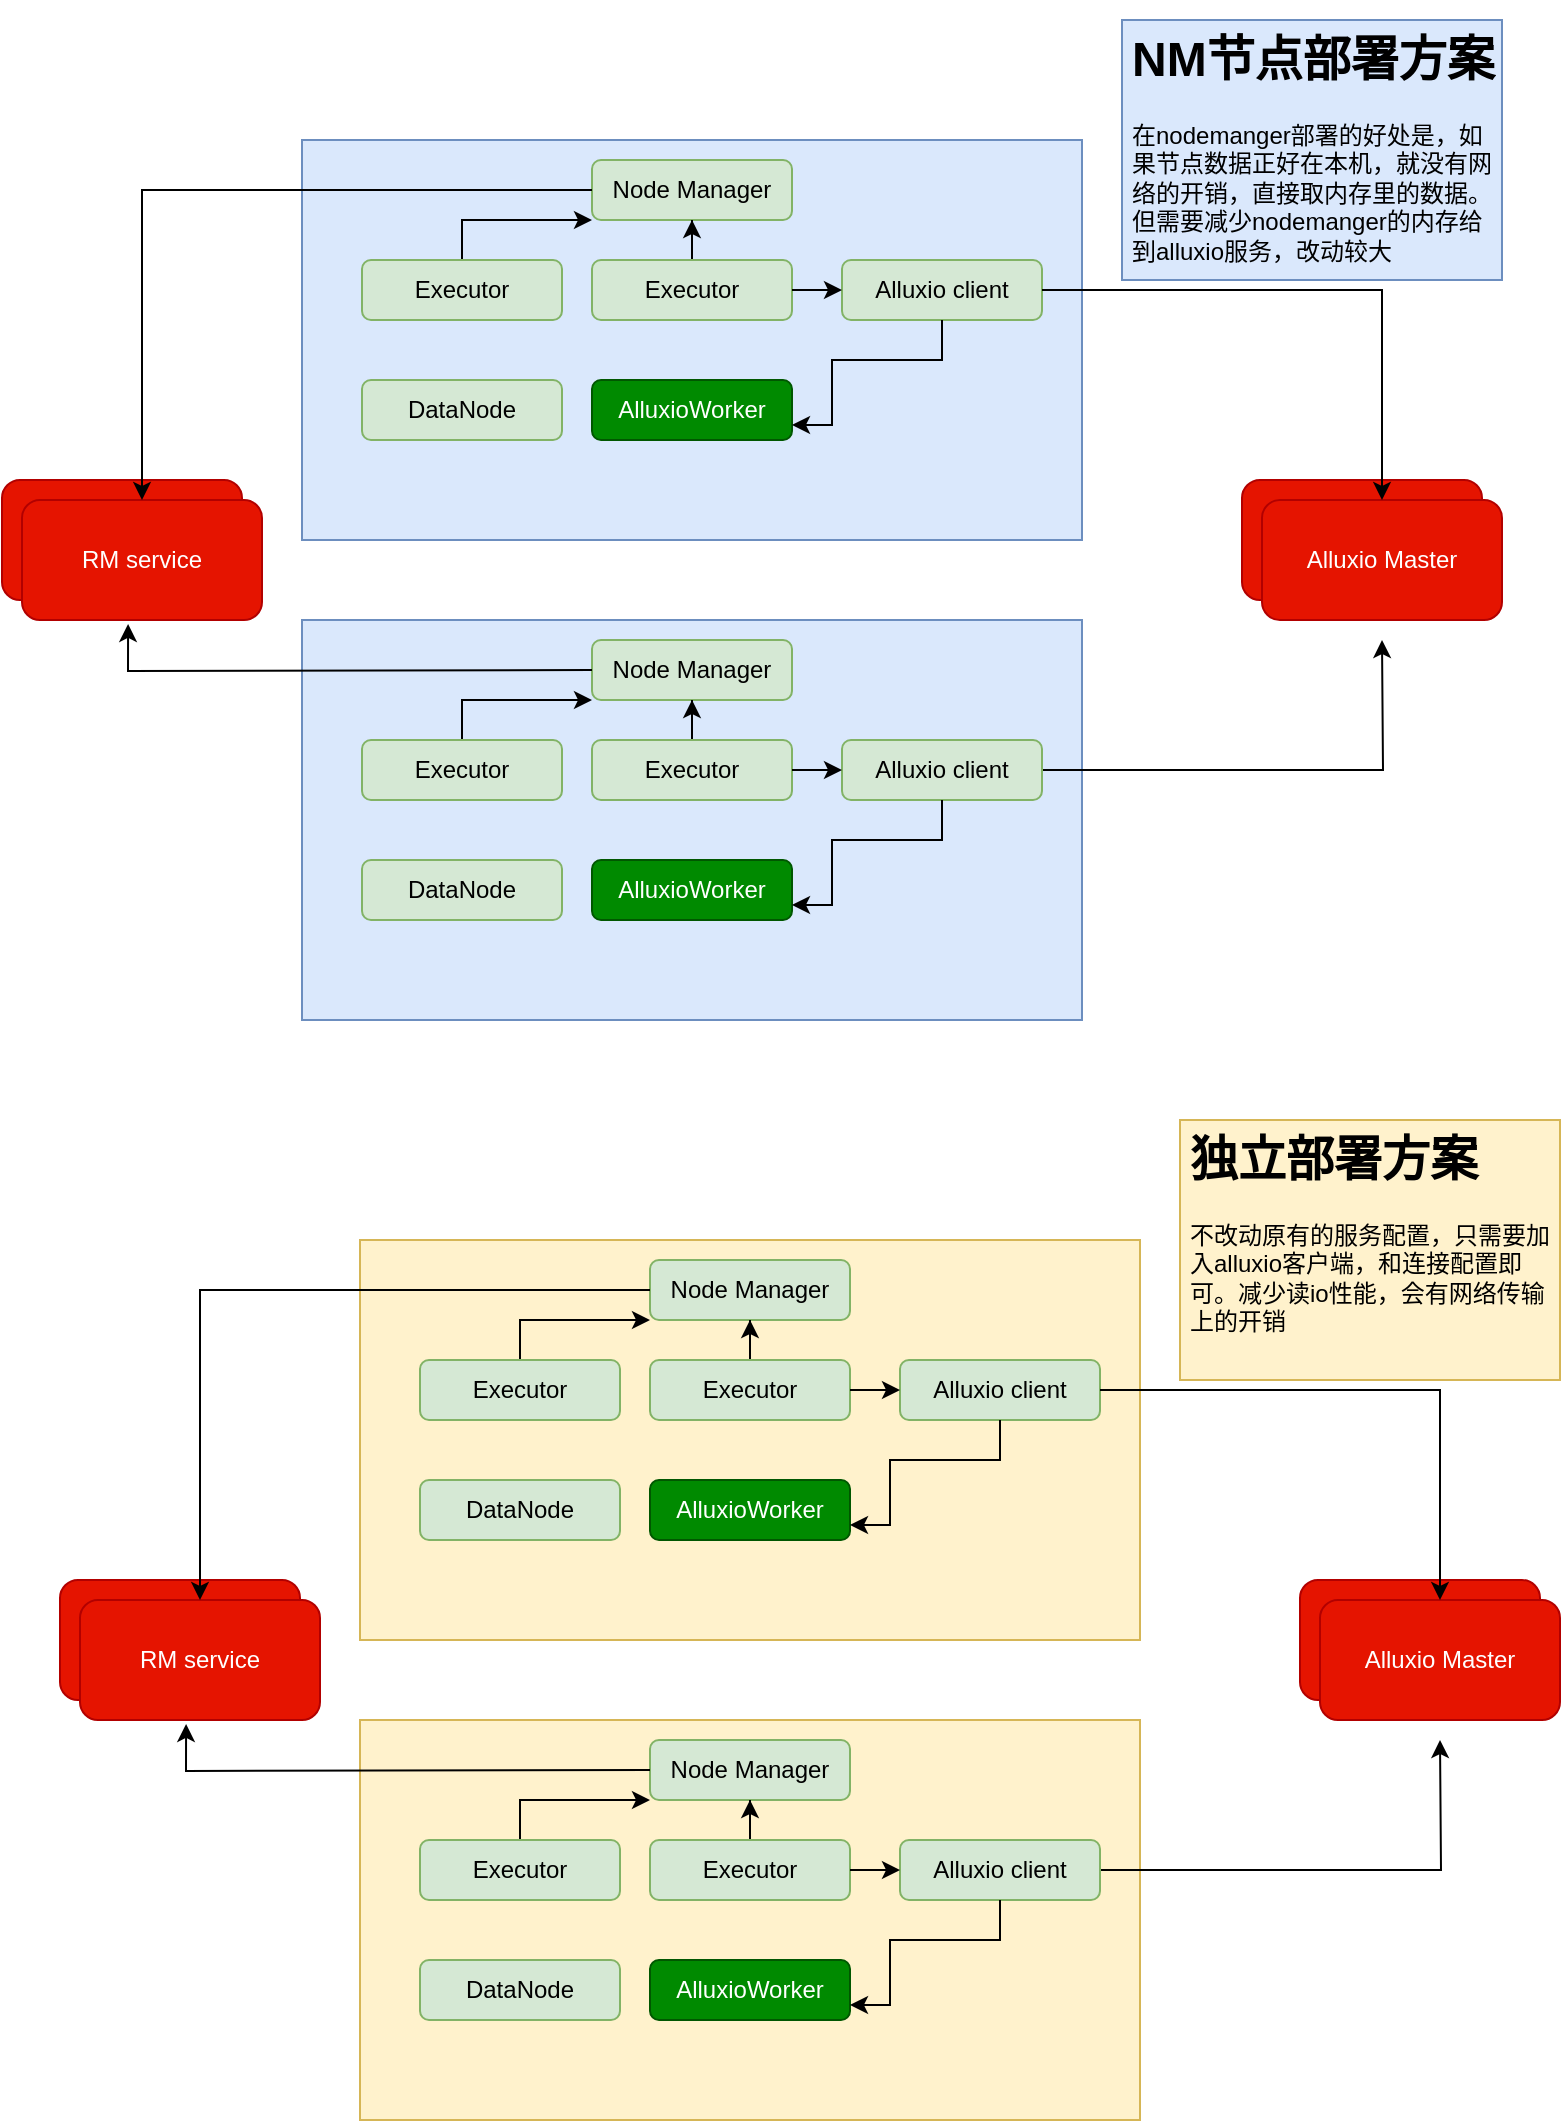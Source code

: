 <mxfile version="15.7.4" type="github">
  <diagram id="t_1q5KEKuvA8vM5OTTdt" name="Page-1">
    <mxGraphModel dx="1422" dy="762" grid="1" gridSize="10" guides="1" tooltips="1" connect="1" arrows="1" fold="1" page="1" pageScale="1" pageWidth="827" pageHeight="1169" math="0" shadow="0">
      <root>
        <mxCell id="0" />
        <mxCell id="1" parent="0" />
        <mxCell id="02zp73fsQsVZQxTClNC5-87" value="" style="group" vertex="1" connectable="0" parent="1">
          <mxGeometry x="10" y="10" width="750" height="500" as="geometry" />
        </mxCell>
        <mxCell id="02zp73fsQsVZQxTClNC5-2" value="" style="rounded=0;whiteSpace=wrap;html=1;fillColor=#dae8fc;strokeColor=#6c8ebf;" vertex="1" parent="02zp73fsQsVZQxTClNC5-87">
          <mxGeometry x="150" y="60" width="390" height="200" as="geometry" />
        </mxCell>
        <mxCell id="02zp73fsQsVZQxTClNC5-3" value="Node Manager" style="rounded=1;whiteSpace=wrap;html=1;fillColor=#d5e8d4;strokeColor=#82b366;" vertex="1" parent="02zp73fsQsVZQxTClNC5-87">
          <mxGeometry x="295" y="70" width="100" height="30" as="geometry" />
        </mxCell>
        <mxCell id="02zp73fsQsVZQxTClNC5-4" value="" style="rounded=1;whiteSpace=wrap;html=1;fillColor=#e51400;fontColor=#ffffff;strokeColor=#B20000;" vertex="1" parent="02zp73fsQsVZQxTClNC5-87">
          <mxGeometry x="620" y="230" width="120" height="60" as="geometry" />
        </mxCell>
        <mxCell id="02zp73fsQsVZQxTClNC5-26" style="edgeStyle=orthogonalEdgeStyle;rounded=0;orthogonalLoop=1;jettySize=auto;html=1;exitX=0.5;exitY=0;exitDx=0;exitDy=0;entryX=0;entryY=1;entryDx=0;entryDy=0;" edge="1" parent="02zp73fsQsVZQxTClNC5-87" source="02zp73fsQsVZQxTClNC5-5" target="02zp73fsQsVZQxTClNC5-3">
          <mxGeometry relative="1" as="geometry" />
        </mxCell>
        <mxCell id="02zp73fsQsVZQxTClNC5-5" value="Executor" style="rounded=1;whiteSpace=wrap;html=1;fillColor=#d5e8d4;strokeColor=#82b366;" vertex="1" parent="02zp73fsQsVZQxTClNC5-87">
          <mxGeometry x="180" y="120" width="100" height="30" as="geometry" />
        </mxCell>
        <mxCell id="02zp73fsQsVZQxTClNC5-25" style="edgeStyle=orthogonalEdgeStyle;rounded=0;orthogonalLoop=1;jettySize=auto;html=1;exitX=0.5;exitY=0;exitDx=0;exitDy=0;" edge="1" parent="02zp73fsQsVZQxTClNC5-87" source="02zp73fsQsVZQxTClNC5-6" target="02zp73fsQsVZQxTClNC5-3">
          <mxGeometry relative="1" as="geometry" />
        </mxCell>
        <mxCell id="02zp73fsQsVZQxTClNC5-6" value="Executor" style="rounded=1;whiteSpace=wrap;html=1;fillColor=#d5e8d4;strokeColor=#82b366;" vertex="1" parent="02zp73fsQsVZQxTClNC5-87">
          <mxGeometry x="295" y="120" width="100" height="30" as="geometry" />
        </mxCell>
        <mxCell id="02zp73fsQsVZQxTClNC5-7" value="Alluxio client" style="rounded=1;whiteSpace=wrap;html=1;fillColor=#d5e8d4;strokeColor=#82b366;" vertex="1" parent="02zp73fsQsVZQxTClNC5-87">
          <mxGeometry x="420" y="120" width="100" height="30" as="geometry" />
        </mxCell>
        <mxCell id="02zp73fsQsVZQxTClNC5-27" style="edgeStyle=orthogonalEdgeStyle;rounded=0;orthogonalLoop=1;jettySize=auto;html=1;exitX=1;exitY=0.5;exitDx=0;exitDy=0;entryX=0;entryY=0.5;entryDx=0;entryDy=0;" edge="1" parent="02zp73fsQsVZQxTClNC5-87" source="02zp73fsQsVZQxTClNC5-6" target="02zp73fsQsVZQxTClNC5-7">
          <mxGeometry relative="1" as="geometry" />
        </mxCell>
        <mxCell id="02zp73fsQsVZQxTClNC5-8" value="DataNode" style="rounded=1;whiteSpace=wrap;html=1;fillColor=#d5e8d4;strokeColor=#82b366;" vertex="1" parent="02zp73fsQsVZQxTClNC5-87">
          <mxGeometry x="180" y="180" width="100" height="30" as="geometry" />
        </mxCell>
        <mxCell id="02zp73fsQsVZQxTClNC5-9" value="AlluxioWorker" style="rounded=1;whiteSpace=wrap;html=1;fillColor=#008a00;strokeColor=#005700;fontColor=#ffffff;" vertex="1" parent="02zp73fsQsVZQxTClNC5-87">
          <mxGeometry x="295" y="180" width="100" height="30" as="geometry" />
        </mxCell>
        <mxCell id="02zp73fsQsVZQxTClNC5-31" style="edgeStyle=orthogonalEdgeStyle;rounded=0;orthogonalLoop=1;jettySize=auto;html=1;entryX=1;entryY=0.75;entryDx=0;entryDy=0;" edge="1" parent="02zp73fsQsVZQxTClNC5-87" source="02zp73fsQsVZQxTClNC5-7" target="02zp73fsQsVZQxTClNC5-9">
          <mxGeometry relative="1" as="geometry">
            <Array as="points">
              <mxPoint x="470" y="170" />
              <mxPoint x="415" y="170" />
              <mxPoint x="415" y="203" />
            </Array>
          </mxGeometry>
        </mxCell>
        <mxCell id="02zp73fsQsVZQxTClNC5-10" value="Alluxio Master" style="rounded=1;whiteSpace=wrap;html=1;fillColor=#e51400;fontColor=#ffffff;strokeColor=#B20000;" vertex="1" parent="02zp73fsQsVZQxTClNC5-87">
          <mxGeometry x="630" y="240" width="120" height="60" as="geometry" />
        </mxCell>
        <mxCell id="02zp73fsQsVZQxTClNC5-32" style="edgeStyle=orthogonalEdgeStyle;rounded=0;orthogonalLoop=1;jettySize=auto;html=1;exitX=1;exitY=0.5;exitDx=0;exitDy=0;" edge="1" parent="02zp73fsQsVZQxTClNC5-87" source="02zp73fsQsVZQxTClNC5-7" target="02zp73fsQsVZQxTClNC5-10">
          <mxGeometry relative="1" as="geometry" />
        </mxCell>
        <mxCell id="02zp73fsQsVZQxTClNC5-20" value="" style="rounded=1;whiteSpace=wrap;html=1;fillColor=#e51400;fontColor=#ffffff;strokeColor=#B20000;" vertex="1" parent="02zp73fsQsVZQxTClNC5-87">
          <mxGeometry y="230" width="120" height="60" as="geometry" />
        </mxCell>
        <mxCell id="02zp73fsQsVZQxTClNC5-21" value="RM service" style="rounded=1;whiteSpace=wrap;html=1;fillColor=#e51400;fontColor=#ffffff;strokeColor=#B20000;" vertex="1" parent="02zp73fsQsVZQxTClNC5-87">
          <mxGeometry x="10" y="240" width="120" height="60" as="geometry" />
        </mxCell>
        <mxCell id="02zp73fsQsVZQxTClNC5-22" style="edgeStyle=orthogonalEdgeStyle;rounded=0;orthogonalLoop=1;jettySize=auto;html=1;exitX=0;exitY=0.5;exitDx=0;exitDy=0;entryX=0.5;entryY=0;entryDx=0;entryDy=0;" edge="1" parent="02zp73fsQsVZQxTClNC5-87" source="02zp73fsQsVZQxTClNC5-3" target="02zp73fsQsVZQxTClNC5-21">
          <mxGeometry relative="1" as="geometry" />
        </mxCell>
        <mxCell id="02zp73fsQsVZQxTClNC5-43" value="" style="rounded=0;whiteSpace=wrap;html=1;fillColor=#dae8fc;strokeColor=#6c8ebf;" vertex="1" parent="02zp73fsQsVZQxTClNC5-87">
          <mxGeometry x="150" y="300" width="390" height="200" as="geometry" />
        </mxCell>
        <mxCell id="02zp73fsQsVZQxTClNC5-44" value="Node Manager" style="rounded=1;whiteSpace=wrap;html=1;fillColor=#d5e8d4;strokeColor=#82b366;" vertex="1" parent="02zp73fsQsVZQxTClNC5-87">
          <mxGeometry x="295" y="310" width="100" height="30" as="geometry" />
        </mxCell>
        <mxCell id="02zp73fsQsVZQxTClNC5-45" style="edgeStyle=orthogonalEdgeStyle;rounded=0;orthogonalLoop=1;jettySize=auto;html=1;exitX=0.5;exitY=0;exitDx=0;exitDy=0;entryX=0;entryY=1;entryDx=0;entryDy=0;" edge="1" parent="02zp73fsQsVZQxTClNC5-87" source="02zp73fsQsVZQxTClNC5-46" target="02zp73fsQsVZQxTClNC5-44">
          <mxGeometry relative="1" as="geometry" />
        </mxCell>
        <mxCell id="02zp73fsQsVZQxTClNC5-46" value="Executor" style="rounded=1;whiteSpace=wrap;html=1;fillColor=#d5e8d4;strokeColor=#82b366;" vertex="1" parent="02zp73fsQsVZQxTClNC5-87">
          <mxGeometry x="180" y="360" width="100" height="30" as="geometry" />
        </mxCell>
        <mxCell id="02zp73fsQsVZQxTClNC5-47" style="edgeStyle=orthogonalEdgeStyle;rounded=0;orthogonalLoop=1;jettySize=auto;html=1;exitX=0.5;exitY=0;exitDx=0;exitDy=0;" edge="1" parent="02zp73fsQsVZQxTClNC5-87" source="02zp73fsQsVZQxTClNC5-49" target="02zp73fsQsVZQxTClNC5-44">
          <mxGeometry relative="1" as="geometry" />
        </mxCell>
        <mxCell id="02zp73fsQsVZQxTClNC5-49" value="Executor" style="rounded=1;whiteSpace=wrap;html=1;fillColor=#d5e8d4;strokeColor=#82b366;" vertex="1" parent="02zp73fsQsVZQxTClNC5-87">
          <mxGeometry x="295" y="360" width="100" height="30" as="geometry" />
        </mxCell>
        <mxCell id="02zp73fsQsVZQxTClNC5-54" style="edgeStyle=orthogonalEdgeStyle;rounded=0;orthogonalLoop=1;jettySize=auto;html=1;exitX=1;exitY=0.5;exitDx=0;exitDy=0;" edge="1" parent="02zp73fsQsVZQxTClNC5-87" source="02zp73fsQsVZQxTClNC5-51">
          <mxGeometry relative="1" as="geometry">
            <mxPoint x="690" y="310" as="targetPoint" />
          </mxGeometry>
        </mxCell>
        <mxCell id="02zp73fsQsVZQxTClNC5-51" value="Alluxio client" style="rounded=1;whiteSpace=wrap;html=1;fillColor=#d5e8d4;strokeColor=#82b366;" vertex="1" parent="02zp73fsQsVZQxTClNC5-87">
          <mxGeometry x="420" y="360" width="100" height="30" as="geometry" />
        </mxCell>
        <mxCell id="02zp73fsQsVZQxTClNC5-48" style="edgeStyle=orthogonalEdgeStyle;rounded=0;orthogonalLoop=1;jettySize=auto;html=1;exitX=1;exitY=0.5;exitDx=0;exitDy=0;entryX=0;entryY=0.5;entryDx=0;entryDy=0;" edge="1" parent="02zp73fsQsVZQxTClNC5-87" source="02zp73fsQsVZQxTClNC5-49" target="02zp73fsQsVZQxTClNC5-51">
          <mxGeometry relative="1" as="geometry" />
        </mxCell>
        <mxCell id="02zp73fsQsVZQxTClNC5-52" value="DataNode" style="rounded=1;whiteSpace=wrap;html=1;fillColor=#d5e8d4;strokeColor=#82b366;" vertex="1" parent="02zp73fsQsVZQxTClNC5-87">
          <mxGeometry x="180" y="420" width="100" height="30" as="geometry" />
        </mxCell>
        <mxCell id="02zp73fsQsVZQxTClNC5-53" value="AlluxioWorker" style="rounded=1;whiteSpace=wrap;html=1;fillColor=#008a00;strokeColor=#005700;fontColor=#ffffff;" vertex="1" parent="02zp73fsQsVZQxTClNC5-87">
          <mxGeometry x="295" y="420" width="100" height="30" as="geometry" />
        </mxCell>
        <mxCell id="02zp73fsQsVZQxTClNC5-50" style="edgeStyle=orthogonalEdgeStyle;rounded=0;orthogonalLoop=1;jettySize=auto;html=1;entryX=1;entryY=0.75;entryDx=0;entryDy=0;" edge="1" parent="02zp73fsQsVZQxTClNC5-87" source="02zp73fsQsVZQxTClNC5-51" target="02zp73fsQsVZQxTClNC5-53">
          <mxGeometry relative="1" as="geometry">
            <Array as="points">
              <mxPoint x="470" y="410" />
              <mxPoint x="415" y="410" />
              <mxPoint x="415" y="443" />
            </Array>
          </mxGeometry>
        </mxCell>
        <mxCell id="02zp73fsQsVZQxTClNC5-23" style="edgeStyle=orthogonalEdgeStyle;rounded=0;orthogonalLoop=1;jettySize=auto;html=1;exitX=0;exitY=0.5;exitDx=0;exitDy=0;entryX=0.442;entryY=1.033;entryDx=0;entryDy=0;entryPerimeter=0;" edge="1" parent="02zp73fsQsVZQxTClNC5-87" target="02zp73fsQsVZQxTClNC5-21">
          <mxGeometry relative="1" as="geometry">
            <mxPoint x="295" y="325" as="sourcePoint" />
          </mxGeometry>
        </mxCell>
        <mxCell id="02zp73fsQsVZQxTClNC5-56" value="&lt;h1&gt;NM节点部署方案&lt;/h1&gt;&lt;p&gt;在nodemanger部署的好处是，如果节点数据正好在本机，就没有网络的开销，直接取内存里的数据。但需要减少nodemanger的内存给到alluxio服务，改动较大&lt;/p&gt;" style="text;html=1;strokeColor=#6c8ebf;fillColor=#dae8fc;spacing=5;spacingTop=-20;whiteSpace=wrap;overflow=hidden;rounded=0;" vertex="1" parent="02zp73fsQsVZQxTClNC5-87">
          <mxGeometry x="560" width="190" height="130" as="geometry" />
        </mxCell>
        <mxCell id="02zp73fsQsVZQxTClNC5-88" value="" style="group" vertex="1" connectable="0" parent="1">
          <mxGeometry x="39" y="560" width="750" height="500" as="geometry" />
        </mxCell>
        <mxCell id="02zp73fsQsVZQxTClNC5-89" value="" style="rounded=0;whiteSpace=wrap;html=1;fillColor=#fff2cc;strokeColor=#d6b656;" vertex="1" parent="02zp73fsQsVZQxTClNC5-88">
          <mxGeometry x="150" y="60" width="390" height="200" as="geometry" />
        </mxCell>
        <mxCell id="02zp73fsQsVZQxTClNC5-90" value="Node Manager" style="rounded=1;whiteSpace=wrap;html=1;fillColor=#d5e8d4;strokeColor=#82b366;" vertex="1" parent="02zp73fsQsVZQxTClNC5-88">
          <mxGeometry x="295" y="70" width="100" height="30" as="geometry" />
        </mxCell>
        <mxCell id="02zp73fsQsVZQxTClNC5-91" value="" style="rounded=1;whiteSpace=wrap;html=1;fillColor=#e51400;fontColor=#ffffff;strokeColor=#B20000;" vertex="1" parent="02zp73fsQsVZQxTClNC5-88">
          <mxGeometry x="620" y="230" width="120" height="60" as="geometry" />
        </mxCell>
        <mxCell id="02zp73fsQsVZQxTClNC5-92" style="edgeStyle=orthogonalEdgeStyle;rounded=0;orthogonalLoop=1;jettySize=auto;html=1;exitX=0.5;exitY=0;exitDx=0;exitDy=0;entryX=0;entryY=1;entryDx=0;entryDy=0;" edge="1" parent="02zp73fsQsVZQxTClNC5-88" source="02zp73fsQsVZQxTClNC5-93" target="02zp73fsQsVZQxTClNC5-90">
          <mxGeometry relative="1" as="geometry" />
        </mxCell>
        <mxCell id="02zp73fsQsVZQxTClNC5-93" value="Executor" style="rounded=1;whiteSpace=wrap;html=1;fillColor=#d5e8d4;strokeColor=#82b366;" vertex="1" parent="02zp73fsQsVZQxTClNC5-88">
          <mxGeometry x="180" y="120" width="100" height="30" as="geometry" />
        </mxCell>
        <mxCell id="02zp73fsQsVZQxTClNC5-94" style="edgeStyle=orthogonalEdgeStyle;rounded=0;orthogonalLoop=1;jettySize=auto;html=1;exitX=0.5;exitY=0;exitDx=0;exitDy=0;" edge="1" parent="02zp73fsQsVZQxTClNC5-88" source="02zp73fsQsVZQxTClNC5-95" target="02zp73fsQsVZQxTClNC5-90">
          <mxGeometry relative="1" as="geometry" />
        </mxCell>
        <mxCell id="02zp73fsQsVZQxTClNC5-95" value="Executor" style="rounded=1;whiteSpace=wrap;html=1;fillColor=#d5e8d4;strokeColor=#82b366;" vertex="1" parent="02zp73fsQsVZQxTClNC5-88">
          <mxGeometry x="295" y="120" width="100" height="30" as="geometry" />
        </mxCell>
        <mxCell id="02zp73fsQsVZQxTClNC5-96" value="Alluxio client" style="rounded=1;whiteSpace=wrap;html=1;fillColor=#d5e8d4;strokeColor=#82b366;" vertex="1" parent="02zp73fsQsVZQxTClNC5-88">
          <mxGeometry x="420" y="120" width="100" height="30" as="geometry" />
        </mxCell>
        <mxCell id="02zp73fsQsVZQxTClNC5-97" style="edgeStyle=orthogonalEdgeStyle;rounded=0;orthogonalLoop=1;jettySize=auto;html=1;exitX=1;exitY=0.5;exitDx=0;exitDy=0;entryX=0;entryY=0.5;entryDx=0;entryDy=0;" edge="1" parent="02zp73fsQsVZQxTClNC5-88" source="02zp73fsQsVZQxTClNC5-95" target="02zp73fsQsVZQxTClNC5-96">
          <mxGeometry relative="1" as="geometry" />
        </mxCell>
        <mxCell id="02zp73fsQsVZQxTClNC5-98" value="DataNode" style="rounded=1;whiteSpace=wrap;html=1;fillColor=#d5e8d4;strokeColor=#82b366;" vertex="1" parent="02zp73fsQsVZQxTClNC5-88">
          <mxGeometry x="180" y="180" width="100" height="30" as="geometry" />
        </mxCell>
        <mxCell id="02zp73fsQsVZQxTClNC5-99" value="AlluxioWorker" style="rounded=1;whiteSpace=wrap;html=1;fillColor=#008a00;strokeColor=#005700;fontColor=#ffffff;" vertex="1" parent="02zp73fsQsVZQxTClNC5-88">
          <mxGeometry x="295" y="180" width="100" height="30" as="geometry" />
        </mxCell>
        <mxCell id="02zp73fsQsVZQxTClNC5-100" style="edgeStyle=orthogonalEdgeStyle;rounded=0;orthogonalLoop=1;jettySize=auto;html=1;entryX=1;entryY=0.75;entryDx=0;entryDy=0;" edge="1" parent="02zp73fsQsVZQxTClNC5-88" source="02zp73fsQsVZQxTClNC5-96" target="02zp73fsQsVZQxTClNC5-99">
          <mxGeometry relative="1" as="geometry">
            <Array as="points">
              <mxPoint x="470" y="170" />
              <mxPoint x="415" y="170" />
              <mxPoint x="415" y="203" />
            </Array>
          </mxGeometry>
        </mxCell>
        <mxCell id="02zp73fsQsVZQxTClNC5-101" value="Alluxio Master" style="rounded=1;whiteSpace=wrap;html=1;fillColor=#e51400;fontColor=#ffffff;strokeColor=#B20000;" vertex="1" parent="02zp73fsQsVZQxTClNC5-88">
          <mxGeometry x="630" y="240" width="120" height="60" as="geometry" />
        </mxCell>
        <mxCell id="02zp73fsQsVZQxTClNC5-102" style="edgeStyle=orthogonalEdgeStyle;rounded=0;orthogonalLoop=1;jettySize=auto;html=1;exitX=1;exitY=0.5;exitDx=0;exitDy=0;" edge="1" parent="02zp73fsQsVZQxTClNC5-88" source="02zp73fsQsVZQxTClNC5-96" target="02zp73fsQsVZQxTClNC5-101">
          <mxGeometry relative="1" as="geometry" />
        </mxCell>
        <mxCell id="02zp73fsQsVZQxTClNC5-103" value="" style="rounded=1;whiteSpace=wrap;html=1;fillColor=#e51400;fontColor=#ffffff;strokeColor=#B20000;" vertex="1" parent="02zp73fsQsVZQxTClNC5-88">
          <mxGeometry y="230" width="120" height="60" as="geometry" />
        </mxCell>
        <mxCell id="02zp73fsQsVZQxTClNC5-104" value="RM service" style="rounded=1;whiteSpace=wrap;html=1;fillColor=#e51400;fontColor=#ffffff;strokeColor=#B20000;" vertex="1" parent="02zp73fsQsVZQxTClNC5-88">
          <mxGeometry x="10" y="240" width="120" height="60" as="geometry" />
        </mxCell>
        <mxCell id="02zp73fsQsVZQxTClNC5-105" style="edgeStyle=orthogonalEdgeStyle;rounded=0;orthogonalLoop=1;jettySize=auto;html=1;exitX=0;exitY=0.5;exitDx=0;exitDy=0;entryX=0.5;entryY=0;entryDx=0;entryDy=0;" edge="1" parent="02zp73fsQsVZQxTClNC5-88" source="02zp73fsQsVZQxTClNC5-90" target="02zp73fsQsVZQxTClNC5-104">
          <mxGeometry relative="1" as="geometry" />
        </mxCell>
        <mxCell id="02zp73fsQsVZQxTClNC5-106" value="" style="rounded=0;whiteSpace=wrap;html=1;fillColor=#fff2cc;strokeColor=#d6b656;" vertex="1" parent="02zp73fsQsVZQxTClNC5-88">
          <mxGeometry x="150" y="300" width="390" height="200" as="geometry" />
        </mxCell>
        <mxCell id="02zp73fsQsVZQxTClNC5-107" value="Node Manager" style="rounded=1;whiteSpace=wrap;html=1;fillColor=#d5e8d4;strokeColor=#82b366;" vertex="1" parent="02zp73fsQsVZQxTClNC5-88">
          <mxGeometry x="295" y="310" width="100" height="30" as="geometry" />
        </mxCell>
        <mxCell id="02zp73fsQsVZQxTClNC5-108" style="edgeStyle=orthogonalEdgeStyle;rounded=0;orthogonalLoop=1;jettySize=auto;html=1;exitX=0.5;exitY=0;exitDx=0;exitDy=0;entryX=0;entryY=1;entryDx=0;entryDy=0;" edge="1" parent="02zp73fsQsVZQxTClNC5-88" source="02zp73fsQsVZQxTClNC5-109" target="02zp73fsQsVZQxTClNC5-107">
          <mxGeometry relative="1" as="geometry" />
        </mxCell>
        <mxCell id="02zp73fsQsVZQxTClNC5-109" value="Executor" style="rounded=1;whiteSpace=wrap;html=1;fillColor=#d5e8d4;strokeColor=#82b366;" vertex="1" parent="02zp73fsQsVZQxTClNC5-88">
          <mxGeometry x="180" y="360" width="100" height="30" as="geometry" />
        </mxCell>
        <mxCell id="02zp73fsQsVZQxTClNC5-110" style="edgeStyle=orthogonalEdgeStyle;rounded=0;orthogonalLoop=1;jettySize=auto;html=1;exitX=0.5;exitY=0;exitDx=0;exitDy=0;" edge="1" parent="02zp73fsQsVZQxTClNC5-88" source="02zp73fsQsVZQxTClNC5-111" target="02zp73fsQsVZQxTClNC5-107">
          <mxGeometry relative="1" as="geometry" />
        </mxCell>
        <mxCell id="02zp73fsQsVZQxTClNC5-111" value="Executor" style="rounded=1;whiteSpace=wrap;html=1;fillColor=#d5e8d4;strokeColor=#82b366;" vertex="1" parent="02zp73fsQsVZQxTClNC5-88">
          <mxGeometry x="295" y="360" width="100" height="30" as="geometry" />
        </mxCell>
        <mxCell id="02zp73fsQsVZQxTClNC5-112" style="edgeStyle=orthogonalEdgeStyle;rounded=0;orthogonalLoop=1;jettySize=auto;html=1;exitX=1;exitY=0.5;exitDx=0;exitDy=0;" edge="1" parent="02zp73fsQsVZQxTClNC5-88" source="02zp73fsQsVZQxTClNC5-113">
          <mxGeometry relative="1" as="geometry">
            <mxPoint x="690" y="310" as="targetPoint" />
          </mxGeometry>
        </mxCell>
        <mxCell id="02zp73fsQsVZQxTClNC5-113" value="Alluxio client" style="rounded=1;whiteSpace=wrap;html=1;fillColor=#d5e8d4;strokeColor=#82b366;" vertex="1" parent="02zp73fsQsVZQxTClNC5-88">
          <mxGeometry x="420" y="360" width="100" height="30" as="geometry" />
        </mxCell>
        <mxCell id="02zp73fsQsVZQxTClNC5-114" style="edgeStyle=orthogonalEdgeStyle;rounded=0;orthogonalLoop=1;jettySize=auto;html=1;exitX=1;exitY=0.5;exitDx=0;exitDy=0;entryX=0;entryY=0.5;entryDx=0;entryDy=0;" edge="1" parent="02zp73fsQsVZQxTClNC5-88" source="02zp73fsQsVZQxTClNC5-111" target="02zp73fsQsVZQxTClNC5-113">
          <mxGeometry relative="1" as="geometry" />
        </mxCell>
        <mxCell id="02zp73fsQsVZQxTClNC5-115" value="DataNode" style="rounded=1;whiteSpace=wrap;html=1;fillColor=#d5e8d4;strokeColor=#82b366;" vertex="1" parent="02zp73fsQsVZQxTClNC5-88">
          <mxGeometry x="180" y="420" width="100" height="30" as="geometry" />
        </mxCell>
        <mxCell id="02zp73fsQsVZQxTClNC5-116" value="AlluxioWorker" style="rounded=1;whiteSpace=wrap;html=1;fillColor=#008a00;strokeColor=#005700;fontColor=#ffffff;" vertex="1" parent="02zp73fsQsVZQxTClNC5-88">
          <mxGeometry x="295" y="420" width="100" height="30" as="geometry" />
        </mxCell>
        <mxCell id="02zp73fsQsVZQxTClNC5-117" style="edgeStyle=orthogonalEdgeStyle;rounded=0;orthogonalLoop=1;jettySize=auto;html=1;entryX=1;entryY=0.75;entryDx=0;entryDy=0;" edge="1" parent="02zp73fsQsVZQxTClNC5-88" source="02zp73fsQsVZQxTClNC5-113" target="02zp73fsQsVZQxTClNC5-116">
          <mxGeometry relative="1" as="geometry">
            <Array as="points">
              <mxPoint x="470" y="410" />
              <mxPoint x="415" y="410" />
              <mxPoint x="415" y="443" />
            </Array>
          </mxGeometry>
        </mxCell>
        <mxCell id="02zp73fsQsVZQxTClNC5-118" style="edgeStyle=orthogonalEdgeStyle;rounded=0;orthogonalLoop=1;jettySize=auto;html=1;exitX=0;exitY=0.5;exitDx=0;exitDy=0;entryX=0.442;entryY=1.033;entryDx=0;entryDy=0;entryPerimeter=0;" edge="1" parent="02zp73fsQsVZQxTClNC5-88" target="02zp73fsQsVZQxTClNC5-104">
          <mxGeometry relative="1" as="geometry">
            <mxPoint x="295" y="325" as="sourcePoint" />
          </mxGeometry>
        </mxCell>
        <mxCell id="02zp73fsQsVZQxTClNC5-119" value="&lt;h1&gt;独立部署方案&lt;/h1&gt;&lt;p&gt;不改动原有的服务配置，只需要加入alluxio客户端，和连接配置即可。减少读io性能，会有网络传输上的开销&lt;/p&gt;" style="text;html=1;strokeColor=#d6b656;fillColor=#fff2cc;spacing=5;spacingTop=-20;whiteSpace=wrap;overflow=hidden;rounded=0;" vertex="1" parent="02zp73fsQsVZQxTClNC5-88">
          <mxGeometry x="560" width="190" height="130" as="geometry" />
        </mxCell>
      </root>
    </mxGraphModel>
  </diagram>
</mxfile>
